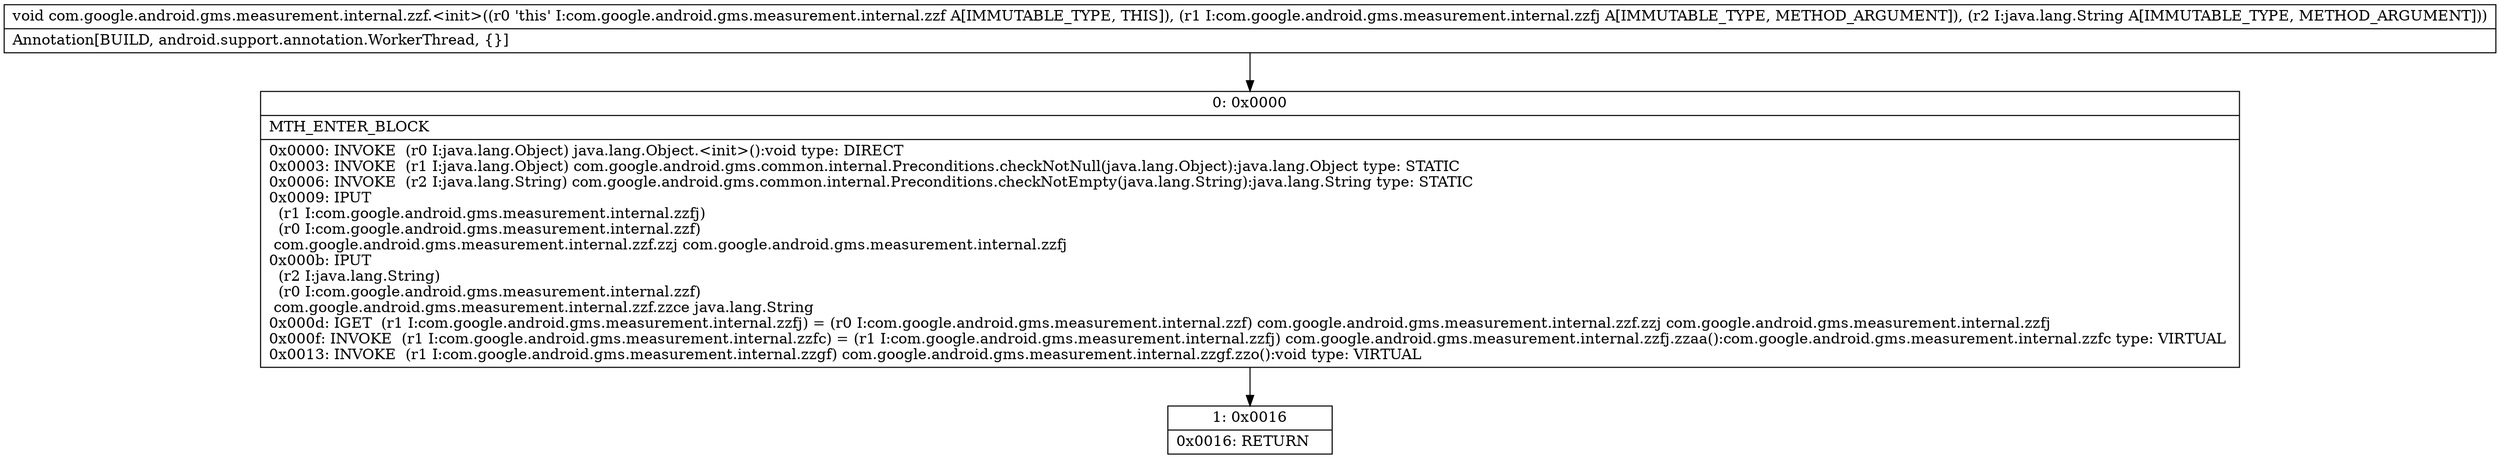 digraph "CFG forcom.google.android.gms.measurement.internal.zzf.\<init\>(Lcom\/google\/android\/gms\/measurement\/internal\/zzfj;Ljava\/lang\/String;)V" {
Node_0 [shape=record,label="{0\:\ 0x0000|MTH_ENTER_BLOCK\l|0x0000: INVOKE  (r0 I:java.lang.Object) java.lang.Object.\<init\>():void type: DIRECT \l0x0003: INVOKE  (r1 I:java.lang.Object) com.google.android.gms.common.internal.Preconditions.checkNotNull(java.lang.Object):java.lang.Object type: STATIC \l0x0006: INVOKE  (r2 I:java.lang.String) com.google.android.gms.common.internal.Preconditions.checkNotEmpty(java.lang.String):java.lang.String type: STATIC \l0x0009: IPUT  \l  (r1 I:com.google.android.gms.measurement.internal.zzfj)\l  (r0 I:com.google.android.gms.measurement.internal.zzf)\l com.google.android.gms.measurement.internal.zzf.zzj com.google.android.gms.measurement.internal.zzfj \l0x000b: IPUT  \l  (r2 I:java.lang.String)\l  (r0 I:com.google.android.gms.measurement.internal.zzf)\l com.google.android.gms.measurement.internal.zzf.zzce java.lang.String \l0x000d: IGET  (r1 I:com.google.android.gms.measurement.internal.zzfj) = (r0 I:com.google.android.gms.measurement.internal.zzf) com.google.android.gms.measurement.internal.zzf.zzj com.google.android.gms.measurement.internal.zzfj \l0x000f: INVOKE  (r1 I:com.google.android.gms.measurement.internal.zzfc) = (r1 I:com.google.android.gms.measurement.internal.zzfj) com.google.android.gms.measurement.internal.zzfj.zzaa():com.google.android.gms.measurement.internal.zzfc type: VIRTUAL \l0x0013: INVOKE  (r1 I:com.google.android.gms.measurement.internal.zzgf) com.google.android.gms.measurement.internal.zzgf.zzo():void type: VIRTUAL \l}"];
Node_1 [shape=record,label="{1\:\ 0x0016|0x0016: RETURN   \l}"];
MethodNode[shape=record,label="{void com.google.android.gms.measurement.internal.zzf.\<init\>((r0 'this' I:com.google.android.gms.measurement.internal.zzf A[IMMUTABLE_TYPE, THIS]), (r1 I:com.google.android.gms.measurement.internal.zzfj A[IMMUTABLE_TYPE, METHOD_ARGUMENT]), (r2 I:java.lang.String A[IMMUTABLE_TYPE, METHOD_ARGUMENT]))  | Annotation[BUILD, android.support.annotation.WorkerThread, \{\}]\l}"];
MethodNode -> Node_0;
Node_0 -> Node_1;
}

